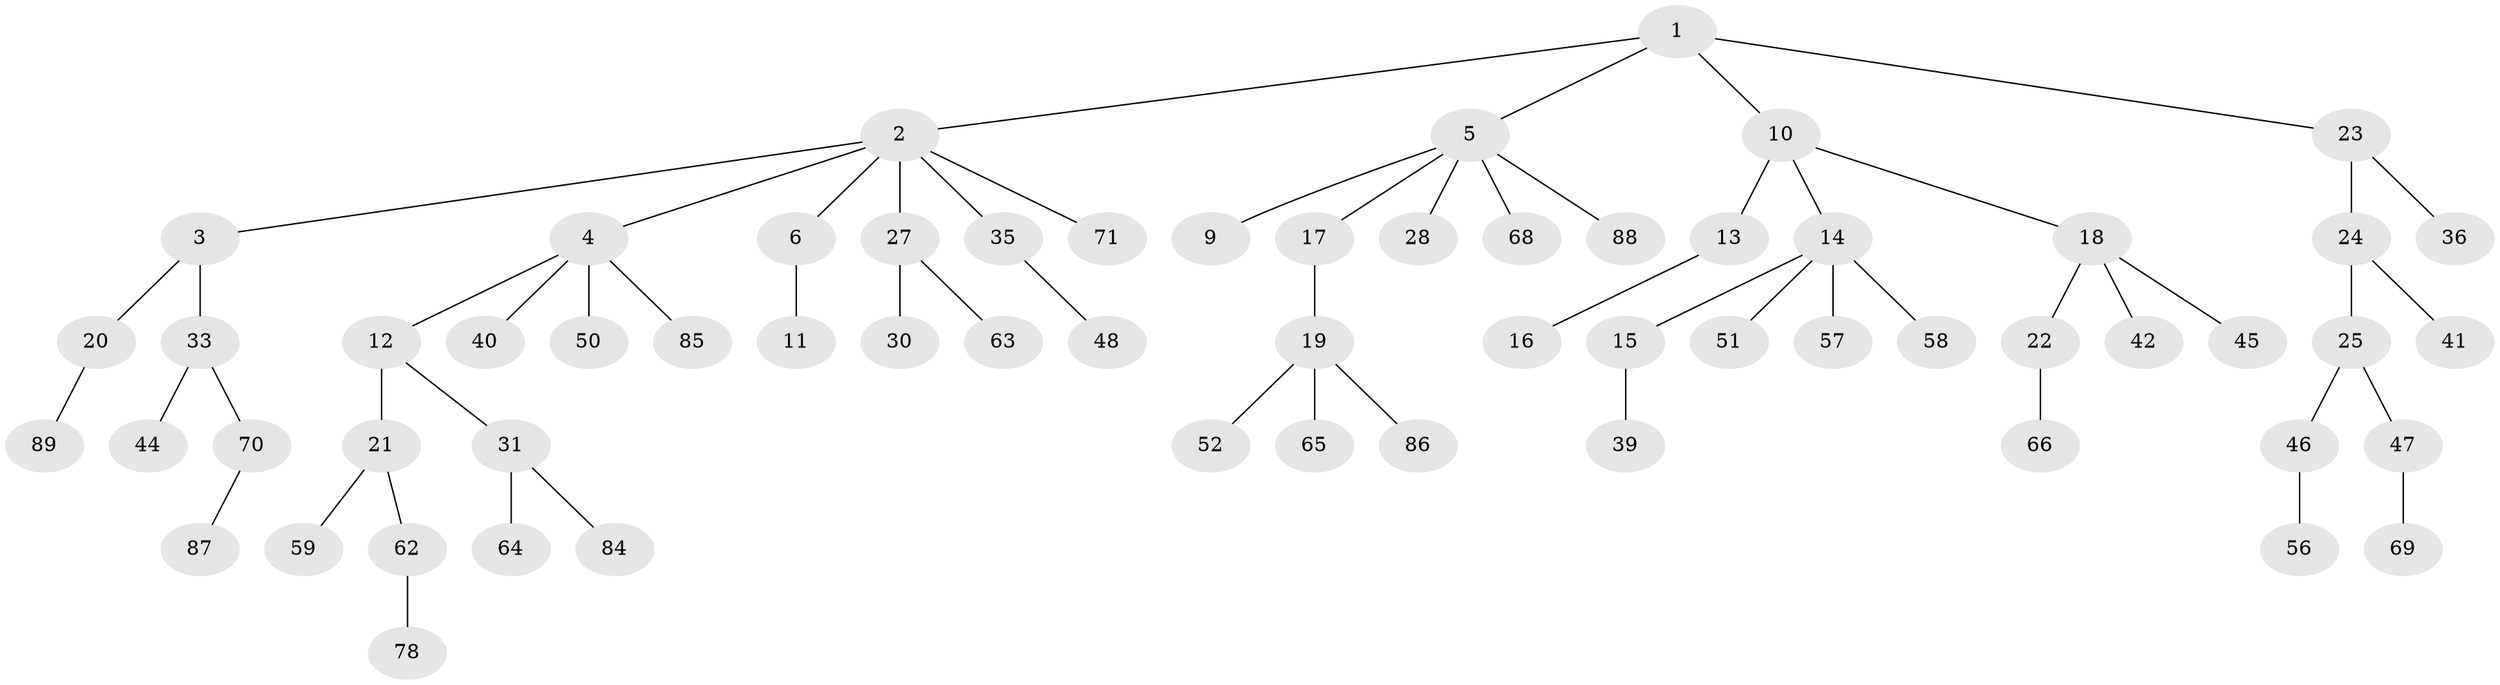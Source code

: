 // Generated by graph-tools (version 1.1) at 2025/24/03/03/25 07:24:08]
// undirected, 62 vertices, 61 edges
graph export_dot {
graph [start="1"]
  node [color=gray90,style=filled];
  1 [super="+49"];
  2 [super="+29"];
  3 [super="+8"];
  4 [super="+76"];
  5 [super="+7"];
  6;
  9;
  10 [super="+43"];
  11 [super="+32"];
  12 [super="+79"];
  13;
  14 [super="+37"];
  15 [super="+67"];
  16 [super="+60"];
  17;
  18 [super="+38"];
  19 [super="+26"];
  20;
  21;
  22;
  23 [super="+81"];
  24 [super="+75"];
  25 [super="+34"];
  27;
  28;
  30;
  31 [super="+61"];
  33 [super="+53"];
  35;
  36;
  39;
  40;
  41;
  42 [super="+55"];
  44;
  45;
  46;
  47;
  48;
  50 [super="+72"];
  51 [super="+54"];
  52 [super="+80"];
  56;
  57;
  58 [super="+74"];
  59 [super="+73"];
  62 [super="+77"];
  63 [super="+82"];
  64;
  65;
  66;
  68;
  69;
  70 [super="+83"];
  71;
  78;
  84;
  85;
  86;
  87;
  88;
  89;
  1 -- 2;
  1 -- 5;
  1 -- 10;
  1 -- 23;
  2 -- 3;
  2 -- 4;
  2 -- 6;
  2 -- 27;
  2 -- 71;
  2 -- 35;
  3 -- 20;
  3 -- 33;
  4 -- 12;
  4 -- 40;
  4 -- 50;
  4 -- 85;
  5 -- 17;
  5 -- 28;
  5 -- 88;
  5 -- 9;
  5 -- 68;
  6 -- 11;
  10 -- 13;
  10 -- 14;
  10 -- 18;
  12 -- 21;
  12 -- 31;
  13 -- 16;
  14 -- 15;
  14 -- 51;
  14 -- 58;
  14 -- 57;
  15 -- 39;
  17 -- 19;
  18 -- 22;
  18 -- 42;
  18 -- 45;
  19 -- 52;
  19 -- 65;
  19 -- 86;
  20 -- 89;
  21 -- 59;
  21 -- 62;
  22 -- 66;
  23 -- 24;
  23 -- 36;
  24 -- 25;
  24 -- 41;
  25 -- 46;
  25 -- 47;
  27 -- 30;
  27 -- 63;
  31 -- 64;
  31 -- 84;
  33 -- 44;
  33 -- 70;
  35 -- 48;
  46 -- 56;
  47 -- 69;
  62 -- 78;
  70 -- 87;
}
